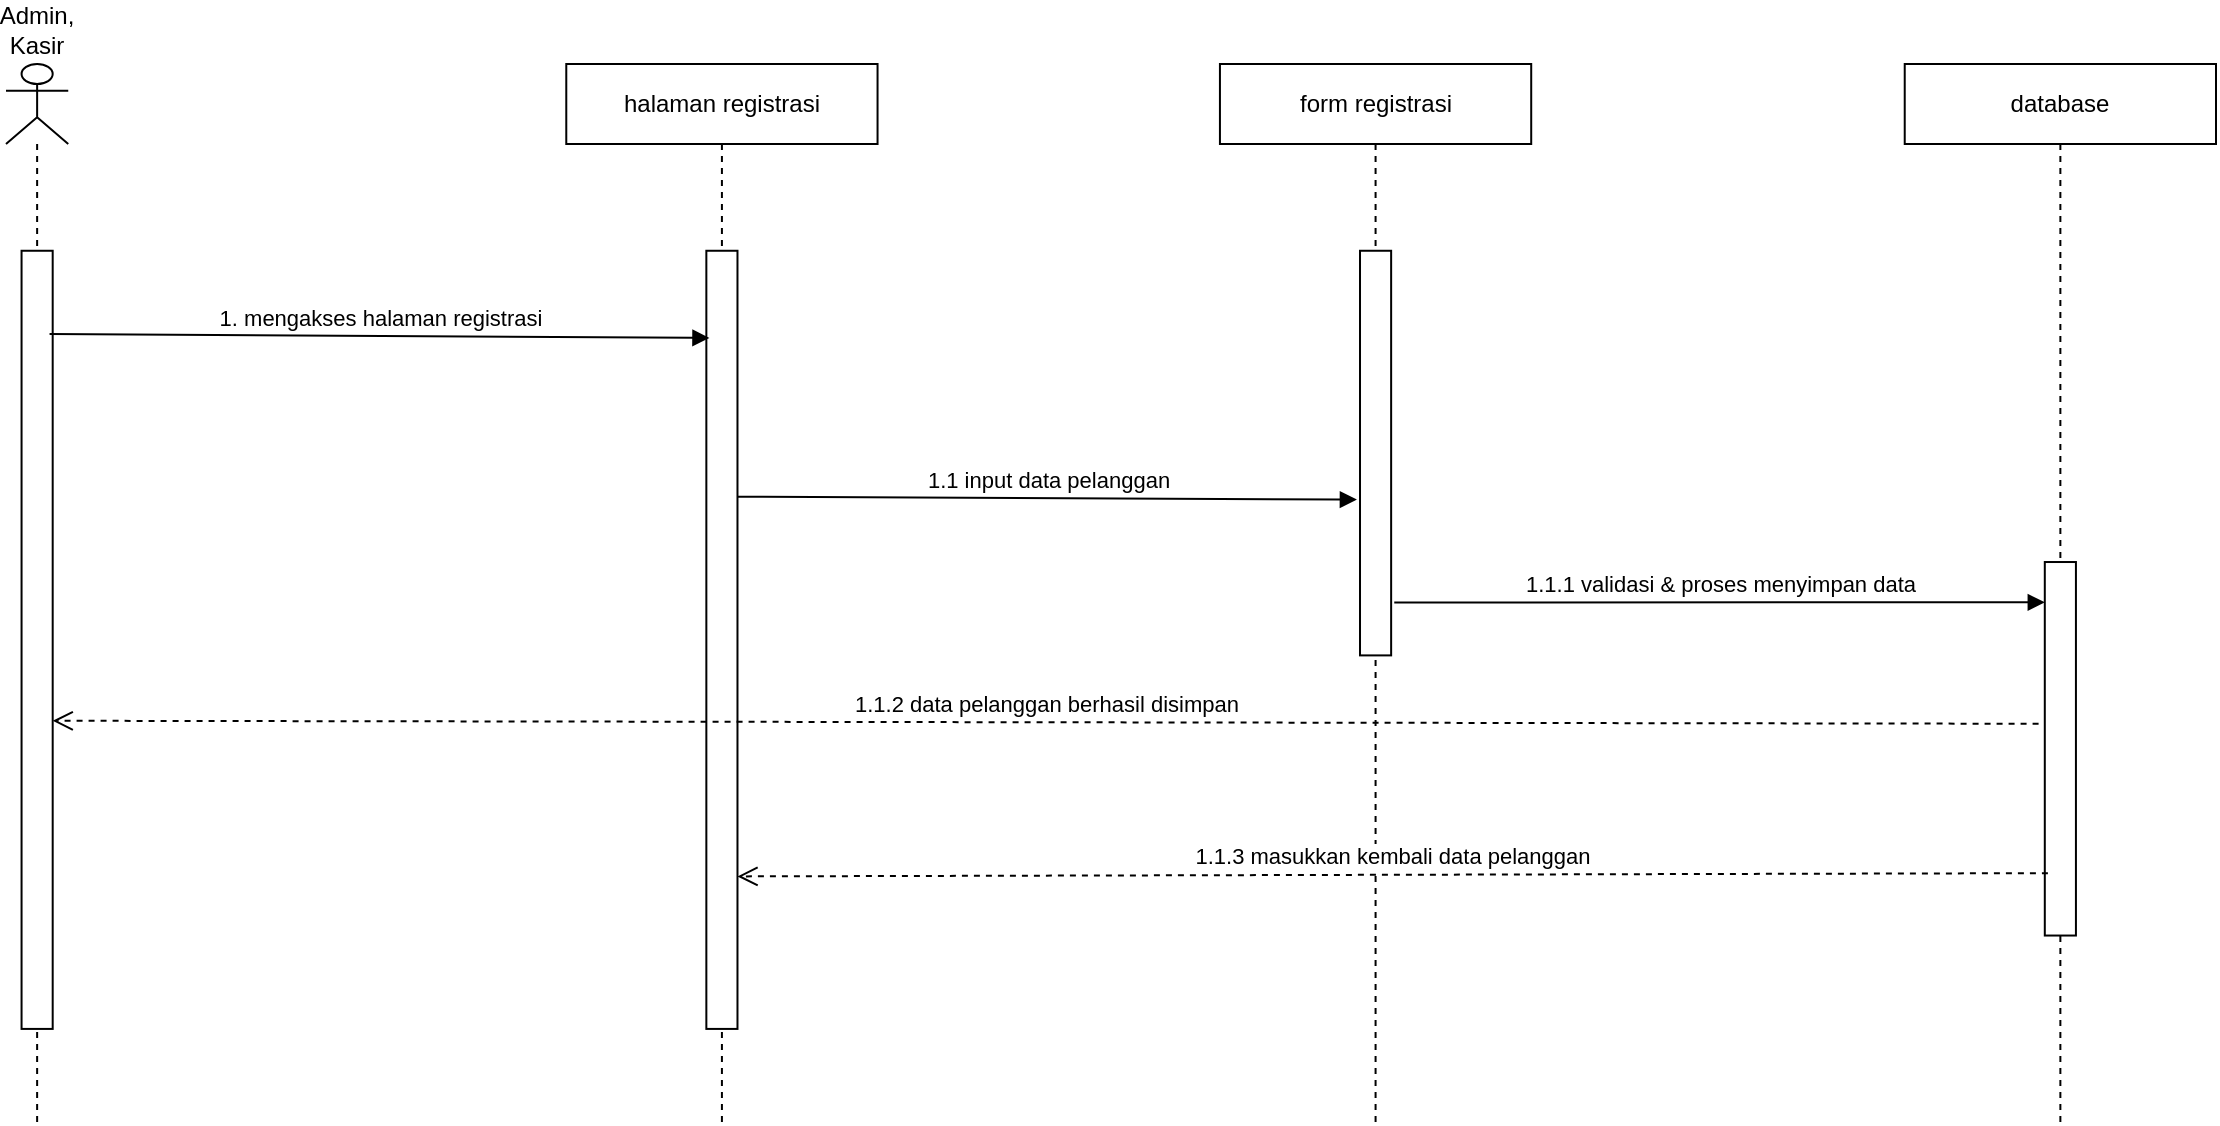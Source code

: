 <mxfile version="13.9.9" type="device"><diagram name="registrasi_pelanggan" id="TzzRmLOQvuNxo0Pxs0yA"><mxGraphModel dx="1423" dy="843" grid="1" gridSize="10" guides="1" tooltips="1" connect="1" arrows="1" fold="1" page="1" pageScale="1" pageWidth="1169" pageHeight="827" background="#ffffff" math="0" shadow="0"><root><mxCell id="_ALpzAHIE-z54mar4pbj-0"/><mxCell id="_ALpzAHIE-z54mar4pbj-1" parent="_ALpzAHIE-z54mar4pbj-0"/><mxCell id="VFE8rJoJ2-6OThz20ItI-0" value="" style="group" vertex="1" connectable="0" parent="_ALpzAHIE-z54mar4pbj-1"><mxGeometry x="32" y="149" width="1105" height="529.15" as="geometry"/></mxCell><mxCell id="_ALpzAHIE-z54mar4pbj-2" value="Admin, Kasir" style="shape=umlLifeline;participant=umlActor;perimeter=lifelinePerimeter;whiteSpace=wrap;html=1;container=1;collapsible=0;recursiveResize=0;verticalAlign=bottom;spacingTop=36;outlineConnect=0;labelPosition=center;verticalLabelPosition=top;align=center;" parent="VFE8rJoJ2-6OThz20ItI-0" vertex="1"><mxGeometry width="31.127" height="529.15" as="geometry"/></mxCell><mxCell id="_ALpzAHIE-z54mar4pbj-3" value="" style="html=1;points=[];perimeter=orthogonalPerimeter;rounded=0;shadow=0;comic=0;labelBackgroundColor=none;strokeWidth=1;fontFamily=Verdana;fontSize=12;align=center;" parent="_ALpzAHIE-z54mar4pbj-2" vertex="1"><mxGeometry x="7.782" y="93.379" width="15.563" height="389.081" as="geometry"/></mxCell><mxCell id="_ALpzAHIE-z54mar4pbj-4" value="halaman registrasi" style="shape=umlLifeline;perimeter=lifelinePerimeter;whiteSpace=wrap;html=1;container=1;collapsible=0;recursiveResize=0;outlineConnect=0;" parent="VFE8rJoJ2-6OThz20ItI-0" vertex="1"><mxGeometry x="280.141" width="155.634" height="529.15" as="geometry"/></mxCell><mxCell id="_ALpzAHIE-z54mar4pbj-5" value="" style="html=1;points=[];perimeter=orthogonalPerimeter;rounded=0;shadow=0;comic=0;labelBackgroundColor=none;strokeWidth=1;fontFamily=Verdana;fontSize=12;align=center;" parent="_ALpzAHIE-z54mar4pbj-4" vertex="1"><mxGeometry x="70.035" y="93.379" width="15.563" height="389.081" as="geometry"/></mxCell><mxCell id="_ALpzAHIE-z54mar4pbj-6" value="form registrasi" style="shape=umlLifeline;perimeter=lifelinePerimeter;whiteSpace=wrap;html=1;container=1;collapsible=0;recursiveResize=0;outlineConnect=0;" parent="VFE8rJoJ2-6OThz20ItI-0" vertex="1"><mxGeometry x="606.972" width="155.634" height="529.15" as="geometry"/></mxCell><mxCell id="_ALpzAHIE-z54mar4pbj-7" value="" style="html=1;points=[];perimeter=orthogonalPerimeter;rounded=0;shadow=0;comic=0;labelBackgroundColor=none;strokeWidth=1;fontFamily=Verdana;fontSize=12;align=center;" parent="_ALpzAHIE-z54mar4pbj-6" vertex="1"><mxGeometry x="70.035" y="93.379" width="15.563" height="202.322" as="geometry"/></mxCell><mxCell id="_ALpzAHIE-z54mar4pbj-8" value="database" style="shape=umlLifeline;perimeter=lifelinePerimeter;whiteSpace=wrap;html=1;container=1;collapsible=0;recursiveResize=0;outlineConnect=0;" parent="VFE8rJoJ2-6OThz20ItI-0" vertex="1"><mxGeometry x="949.366" width="155.634" height="529.15" as="geometry"/></mxCell><mxCell id="_ALpzAHIE-z54mar4pbj-9" value="" style="html=1;points=[];perimeter=orthogonalPerimeter;rounded=0;shadow=0;comic=0;labelBackgroundColor=none;strokeWidth=1;fontFamily=Verdana;fontSize=12;align=center;" parent="_ALpzAHIE-z54mar4pbj-8" vertex="1"><mxGeometry x="70.035" y="249.012" width="15.563" height="186.759" as="geometry"/></mxCell><mxCell id="_ALpzAHIE-z54mar4pbj-10" value="1. mengakses halaman registrasi" style="html=1;verticalAlign=bottom;endArrow=block;exitX=0.9;exitY=0.107;exitDx=0;exitDy=0;exitPerimeter=0;entryX=0.1;entryY=0.112;entryDx=0;entryDy=0;entryPerimeter=0;" parent="VFE8rJoJ2-6OThz20ItI-0" source="_ALpzAHIE-z54mar4pbj-3" target="_ALpzAHIE-z54mar4pbj-5" edge="1"><mxGeometry width="80" relative="1" as="geometry"><mxPoint x="18.676" y="138.513" as="sourcePoint"/><mxPoint x="357.18" y="137.735" as="targetPoint"/></mxGeometry></mxCell><mxCell id="_ALpzAHIE-z54mar4pbj-12" value="1.1 input data pelanggan" style="html=1;verticalAlign=bottom;endArrow=block;exitX=1;exitY=0.316;exitDx=0;exitDy=0;exitPerimeter=0;entryX=-0.1;entryY=0.615;entryDx=0;entryDy=0;entryPerimeter=0;" parent="VFE8rJoJ2-6OThz20ItI-0" source="_ALpzAHIE-z54mar4pbj-5" target="_ALpzAHIE-z54mar4pbj-7" edge="1"><mxGeometry width="80" relative="1" as="geometry"><mxPoint x="375.077" y="208.547" as="sourcePoint"/><mxPoint x="1026.405" y="266.131" as="targetPoint"/></mxGeometry></mxCell><mxCell id="_ALpzAHIE-z54mar4pbj-13" value="1.1.2 data pelanggan berhasil disimpan" style="html=1;verticalAlign=bottom;endArrow=open;dashed=1;endSize=8;exitX=-0.2;exitY=0.433;exitDx=0;exitDy=0;exitPerimeter=0;entryX=1;entryY=0.604;entryDx=0;entryDy=0;entryPerimeter=0;align=center;" parent="VFE8rJoJ2-6OThz20ItI-0" source="_ALpzAHIE-z54mar4pbj-9" target="_ALpzAHIE-z54mar4pbj-3" edge="1"><mxGeometry relative="1" as="geometry"><mxPoint x="1019.401" y="350.173" as="sourcePoint"/><mxPoint x="23.345" y="354.842" as="targetPoint"/></mxGeometry></mxCell><mxCell id="_ALpzAHIE-z54mar4pbj-14" value="1.1.3 masukkan kembali data pelanggan" style="html=1;verticalAlign=bottom;endArrow=open;dashed=1;endSize=8;align=center;exitX=0.1;exitY=0.833;exitDx=0;exitDy=0;exitPerimeter=0;entryX=1;entryY=0.804;entryDx=0;entryDy=0;entryPerimeter=0;" parent="VFE8rJoJ2-6OThz20ItI-0" source="_ALpzAHIE-z54mar4pbj-9" target="_ALpzAHIE-z54mar4pbj-5" edge="1"><mxGeometry relative="1" as="geometry"><mxPoint x="684.011" y="452.89" as="sourcePoint"/><mxPoint x="364.183" y="452.89" as="targetPoint"/></mxGeometry></mxCell><mxCell id="ktJLtlxCCgCe4A9_UZiW-3" value="1.1.1 validasi &amp;amp; proses menyimpan data" style="html=1;verticalAlign=bottom;endArrow=block;entryX=0;entryY=0.108;entryDx=0;entryDy=0;entryPerimeter=0;exitX=1.1;exitY=0.869;exitDx=0;exitDy=0;exitPerimeter=0;" parent="VFE8rJoJ2-6OThz20ItI-0" source="_ALpzAHIE-z54mar4pbj-7" target="_ALpzAHIE-z54mar4pbj-9" edge="1"><mxGeometry width="80" relative="1" as="geometry"><mxPoint x="390.641" y="224.111" as="sourcePoint"/><mxPoint x="694.127" y="224.111" as="targetPoint"/></mxGeometry></mxCell></root></mxGraphModel></diagram></mxfile>